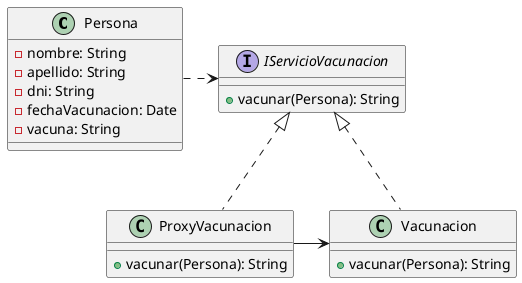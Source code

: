 @startuml

class Persona {
-nombre: String
-apellido: String
-dni: String
-fechaVacunacion: Date
-vacuna: String
}

interface IServicioVacunacion {
+vacunar(Persona): String
}

class Vacunacion implements IServicioVacunacion{
+vacunar(Persona): String
}

class ProxyVacunacion implements IServicioVacunacion{
+vacunar(Persona): String
}

Vacunacion <-l- ProxyVacunacion
IServicioVacunacion <.l. Persona

@enduml